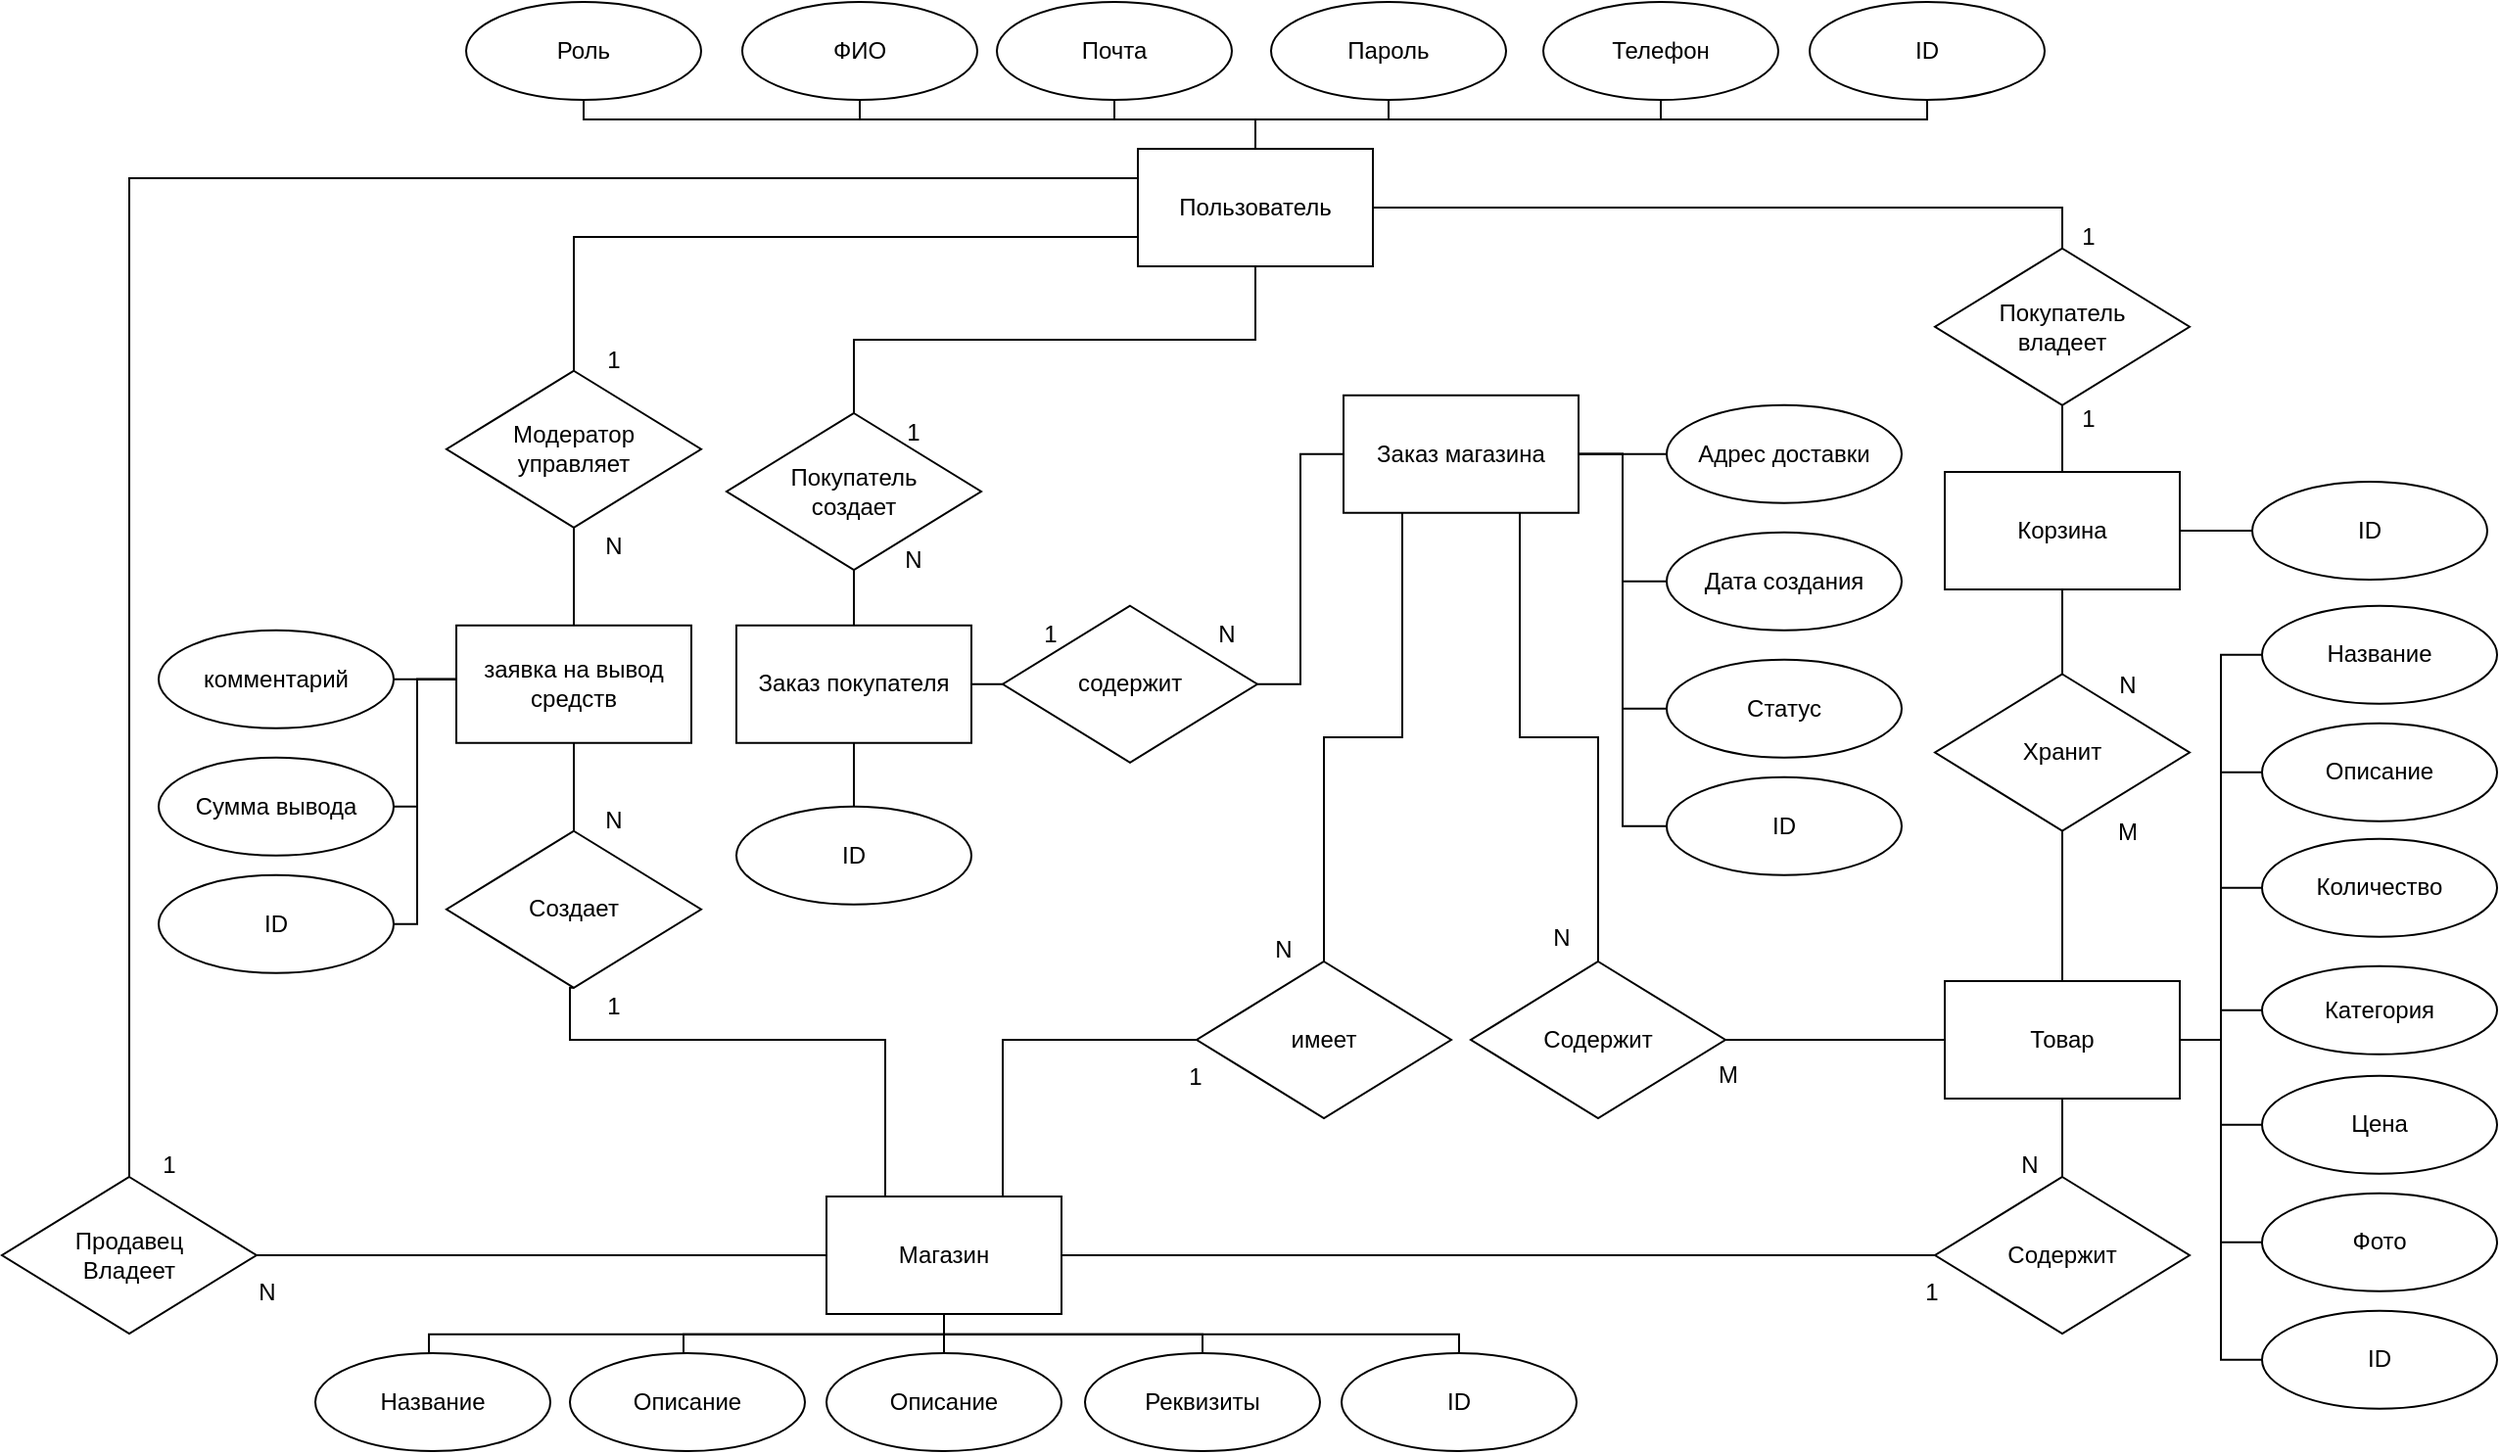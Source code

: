 <mxfile version="21.7.5" type="device">
  <diagram name="Страница — 1" id="iYHcAl4WvsATR050eCAw">
    <mxGraphModel dx="2577" dy="1082" grid="1" gridSize="10" guides="1" tooltips="1" connect="1" arrows="1" fold="1" page="1" pageScale="1" pageWidth="827" pageHeight="1169" math="0" shadow="0">
      <root>
        <mxCell id="0" />
        <mxCell id="1" parent="0" />
        <mxCell id="VWggVfXq7gGC6P6kwaOi-1" value="Пользователь" style="rounded=0;whiteSpace=wrap;html=1;" parent="1" vertex="1">
          <mxGeometry x="450" y="575" width="120" height="60" as="geometry" />
        </mxCell>
        <mxCell id="iThxgeyfWEa5RkoszLHC-22" style="edgeStyle=orthogonalEdgeStyle;rounded=0;orthogonalLoop=1;jettySize=auto;html=1;exitX=0.5;exitY=1;exitDx=0;exitDy=0;endArrow=none;endFill=0;entryX=0.5;entryY=0;entryDx=0;entryDy=0;" edge="1" parent="1" source="VWggVfXq7gGC6P6kwaOi-2" target="VWggVfXq7gGC6P6kwaOi-1">
          <mxGeometry relative="1" as="geometry">
            <mxPoint x="510.067" y="565" as="targetPoint" />
            <Array as="points">
              <mxPoint x="167" y="560" />
              <mxPoint x="510" y="560" />
            </Array>
          </mxGeometry>
        </mxCell>
        <mxCell id="VWggVfXq7gGC6P6kwaOi-2" value="Роль" style="ellipse;whiteSpace=wrap;html=1;" parent="1" vertex="1">
          <mxGeometry x="107" y="500" width="120" height="50" as="geometry" />
        </mxCell>
        <mxCell id="iThxgeyfWEa5RkoszLHC-21" style="edgeStyle=orthogonalEdgeStyle;rounded=0;orthogonalLoop=1;jettySize=auto;html=1;exitX=0.5;exitY=1;exitDx=0;exitDy=0;entryX=0.5;entryY=0;entryDx=0;entryDy=0;endArrow=none;endFill=0;" edge="1" parent="1" source="VWggVfXq7gGC6P6kwaOi-3" target="VWggVfXq7gGC6P6kwaOi-1">
          <mxGeometry relative="1" as="geometry">
            <mxPoint x="510" y="565" as="targetPoint" />
            <Array as="points">
              <mxPoint x="308" y="560" />
              <mxPoint x="510" y="560" />
            </Array>
          </mxGeometry>
        </mxCell>
        <mxCell id="VWggVfXq7gGC6P6kwaOi-3" value="ФИО" style="ellipse;whiteSpace=wrap;html=1;" parent="1" vertex="1">
          <mxGeometry x="248" y="500" width="120" height="50" as="geometry" />
        </mxCell>
        <mxCell id="iThxgeyfWEa5RkoszLHC-20" style="edgeStyle=orthogonalEdgeStyle;rounded=0;orthogonalLoop=1;jettySize=auto;html=1;exitX=0.5;exitY=1;exitDx=0;exitDy=0;entryX=0.5;entryY=0;entryDx=0;entryDy=0;endArrow=none;endFill=0;" edge="1" parent="1" source="VWggVfXq7gGC6P6kwaOi-4" target="VWggVfXq7gGC6P6kwaOi-1">
          <mxGeometry relative="1" as="geometry">
            <mxPoint x="510" y="565" as="targetPoint" />
            <Array as="points">
              <mxPoint x="438" y="560" />
              <mxPoint x="510" y="560" />
            </Array>
          </mxGeometry>
        </mxCell>
        <mxCell id="VWggVfXq7gGC6P6kwaOi-4" value="Почта" style="ellipse;whiteSpace=wrap;html=1;" parent="1" vertex="1">
          <mxGeometry x="378" y="500" width="120" height="50" as="geometry" />
        </mxCell>
        <mxCell id="iThxgeyfWEa5RkoszLHC-16" style="edgeStyle=orthogonalEdgeStyle;rounded=0;orthogonalLoop=1;jettySize=auto;html=1;exitX=0.5;exitY=1;exitDx=0;exitDy=0;entryX=0.5;entryY=0;entryDx=0;entryDy=0;endArrow=none;endFill=0;" edge="1" parent="1" source="VWggVfXq7gGC6P6kwaOi-5" target="VWggVfXq7gGC6P6kwaOi-1">
          <mxGeometry relative="1" as="geometry">
            <mxPoint x="510" y="565" as="targetPoint" />
            <Array as="points">
              <mxPoint x="578" y="560" />
              <mxPoint x="510" y="560" />
            </Array>
          </mxGeometry>
        </mxCell>
        <mxCell id="VWggVfXq7gGC6P6kwaOi-5" value="Пароль" style="ellipse;whiteSpace=wrap;html=1;" parent="1" vertex="1">
          <mxGeometry x="518" y="500" width="120" height="50" as="geometry" />
        </mxCell>
        <mxCell id="iThxgeyfWEa5RkoszLHC-17" style="edgeStyle=orthogonalEdgeStyle;rounded=0;orthogonalLoop=1;jettySize=auto;html=1;exitX=0.5;exitY=1;exitDx=0;exitDy=0;entryX=0.5;entryY=0;entryDx=0;entryDy=0;endArrow=none;endFill=0;" edge="1" parent="1" source="VWggVfXq7gGC6P6kwaOi-6">
          <mxGeometry relative="1" as="geometry">
            <mxPoint x="510" y="565" as="targetPoint" />
            <Array as="points">
              <mxPoint x="717" y="560" />
              <mxPoint x="510" y="560" />
            </Array>
          </mxGeometry>
        </mxCell>
        <mxCell id="VWggVfXq7gGC6P6kwaOi-6" value="Телефон" style="ellipse;whiteSpace=wrap;html=1;" parent="1" vertex="1">
          <mxGeometry x="657" y="500" width="120" height="50" as="geometry" />
        </mxCell>
        <mxCell id="iThxgeyfWEa5RkoszLHC-30" style="edgeStyle=orthogonalEdgeStyle;rounded=0;orthogonalLoop=1;jettySize=auto;html=1;exitX=0.5;exitY=1;exitDx=0;exitDy=0;entryX=0.5;entryY=0;entryDx=0;entryDy=0;endArrow=none;endFill=0;" edge="1" parent="1" source="VWggVfXq7gGC6P6kwaOi-1" target="69k6HYnPDSNGD1keZuiC-25">
          <mxGeometry relative="1" as="geometry">
            <mxPoint x="445" y="605" as="sourcePoint" />
          </mxGeometry>
        </mxCell>
        <mxCell id="iThxgeyfWEa5RkoszLHC-7" style="edgeStyle=orthogonalEdgeStyle;rounded=0;orthogonalLoop=1;jettySize=auto;html=1;endArrow=none;endFill=0;exitX=0;exitY=0.25;exitDx=0;exitDy=0;" edge="1" parent="1" source="VWggVfXq7gGC6P6kwaOi-1" target="VWggVfXq7gGC6P6kwaOi-18">
          <mxGeometry relative="1" as="geometry">
            <mxPoint x="-65" y="635" as="sourcePoint" />
          </mxGeometry>
        </mxCell>
        <mxCell id="iThxgeyfWEa5RkoszLHC-4" style="edgeStyle=orthogonalEdgeStyle;rounded=0;orthogonalLoop=1;jettySize=auto;html=1;entryX=0.5;entryY=0;entryDx=0;entryDy=0;endArrow=none;endFill=0;exitX=0;exitY=0.75;exitDx=0;exitDy=0;" edge="1" parent="1" source="VWggVfXq7gGC6P6kwaOi-1" target="VWggVfXq7gGC6P6kwaOi-150">
          <mxGeometry relative="1" as="geometry">
            <mxPoint x="162" y="635" as="sourcePoint" />
            <Array as="points" />
          </mxGeometry>
        </mxCell>
        <mxCell id="VWggVfXq7gGC6P6kwaOi-56" style="edgeStyle=orthogonalEdgeStyle;rounded=0;orthogonalLoop=1;jettySize=auto;html=1;exitX=1;exitY=0.5;exitDx=0;exitDy=0;entryX=0;entryY=0.5;entryDx=0;entryDy=0;endArrow=none;endFill=0;" parent="1" source="VWggVfXq7gGC6P6kwaOi-18" target="VWggVfXq7gGC6P6kwaOi-19" edge="1">
          <mxGeometry relative="1" as="geometry" />
        </mxCell>
        <mxCell id="VWggVfXq7gGC6P6kwaOi-18" value="Продавец&lt;br&gt;Владеет" style="rhombus;whiteSpace=wrap;html=1;" parent="1" vertex="1">
          <mxGeometry x="-130" y="1100" width="130" height="80" as="geometry" />
        </mxCell>
        <mxCell id="VWggVfXq7gGC6P6kwaOi-151" style="edgeStyle=orthogonalEdgeStyle;rounded=0;orthogonalLoop=1;jettySize=auto;html=1;exitX=0.25;exitY=0;exitDx=0;exitDy=0;entryX=0.5;entryY=1;entryDx=0;entryDy=0;endArrow=none;endFill=0;" parent="1" source="VWggVfXq7gGC6P6kwaOi-19" target="VWggVfXq7gGC6P6kwaOi-146" edge="1">
          <mxGeometry relative="1" as="geometry">
            <Array as="points">
              <mxPoint x="321" y="1030" />
              <mxPoint x="160" y="1030" />
              <mxPoint x="160" y="1003" />
            </Array>
          </mxGeometry>
        </mxCell>
        <mxCell id="VWggVfXq7gGC6P6kwaOi-19" value="Магазин" style="rounded=0;whiteSpace=wrap;html=1;" parent="1" vertex="1">
          <mxGeometry x="291" y="1110.0" width="120" height="60" as="geometry" />
        </mxCell>
        <mxCell id="VWggVfXq7gGC6P6kwaOi-45" style="edgeStyle=orthogonalEdgeStyle;rounded=0;orthogonalLoop=1;jettySize=auto;html=1;exitX=0.5;exitY=1;exitDx=0;exitDy=0;entryX=0.5;entryY=0;entryDx=0;entryDy=0;endArrow=none;endFill=0;" parent="1" source="VWggVfXq7gGC6P6kwaOi-20" target="VWggVfXq7gGC6P6kwaOi-21" edge="1">
          <mxGeometry relative="1" as="geometry" />
        </mxCell>
        <mxCell id="iThxgeyfWEa5RkoszLHC-34" style="edgeStyle=orthogonalEdgeStyle;rounded=0;orthogonalLoop=1;jettySize=auto;html=1;exitX=0.5;exitY=0;exitDx=0;exitDy=0;entryX=1;entryY=0.5;entryDx=0;entryDy=0;endArrow=none;endFill=0;" edge="1" parent="1" source="VWggVfXq7gGC6P6kwaOi-20" target="VWggVfXq7gGC6P6kwaOi-1">
          <mxGeometry relative="1" as="geometry" />
        </mxCell>
        <mxCell id="VWggVfXq7gGC6P6kwaOi-20" value="Покупатель&lt;br&gt;владеет" style="rhombus;whiteSpace=wrap;html=1;" parent="1" vertex="1">
          <mxGeometry x="857" y="625.88" width="130" height="80" as="geometry" />
        </mxCell>
        <mxCell id="VWggVfXq7gGC6P6kwaOi-48" style="edgeStyle=orthogonalEdgeStyle;rounded=0;orthogonalLoop=1;jettySize=auto;html=1;exitX=0.5;exitY=1;exitDx=0;exitDy=0;entryX=0.5;entryY=0;entryDx=0;entryDy=0;endArrow=none;endFill=0;" parent="1" source="VWggVfXq7gGC6P6kwaOi-21" target="VWggVfXq7gGC6P6kwaOi-24" edge="1">
          <mxGeometry relative="1" as="geometry" />
        </mxCell>
        <mxCell id="VWggVfXq7gGC6P6kwaOi-100" style="edgeStyle=orthogonalEdgeStyle;rounded=0;orthogonalLoop=1;jettySize=auto;html=1;exitX=1;exitY=0.5;exitDx=0;exitDy=0;entryX=0;entryY=0.5;entryDx=0;entryDy=0;endArrow=none;endFill=0;" parent="1" source="VWggVfXq7gGC6P6kwaOi-21" target="VWggVfXq7gGC6P6kwaOi-99" edge="1">
          <mxGeometry relative="1" as="geometry" />
        </mxCell>
        <mxCell id="VWggVfXq7gGC6P6kwaOi-21" value="Корзина" style="rounded=0;whiteSpace=wrap;html=1;" parent="1" vertex="1">
          <mxGeometry x="862" y="740" width="120" height="60" as="geometry" />
        </mxCell>
        <mxCell id="VWggVfXq7gGC6P6kwaOi-54" style="edgeStyle=orthogonalEdgeStyle;rounded=0;orthogonalLoop=1;jettySize=auto;html=1;exitX=0.5;exitY=1;exitDx=0;exitDy=0;entryX=0.5;entryY=0;entryDx=0;entryDy=0;endArrow=none;endFill=0;" parent="1" source="VWggVfXq7gGC6P6kwaOi-22" target="VWggVfXq7gGC6P6kwaOi-23" edge="1">
          <mxGeometry relative="1" as="geometry" />
        </mxCell>
        <mxCell id="VWggVfXq7gGC6P6kwaOi-91" style="edgeStyle=orthogonalEdgeStyle;rounded=0;orthogonalLoop=1;jettySize=auto;html=1;exitX=1;exitY=0.5;exitDx=0;exitDy=0;entryX=0;entryY=0.5;entryDx=0;entryDy=0;endArrow=none;endFill=0;" parent="1" source="VWggVfXq7gGC6P6kwaOi-22" target="VWggVfXq7gGC6P6kwaOi-86" edge="1">
          <mxGeometry relative="1" as="geometry" />
        </mxCell>
        <mxCell id="VWggVfXq7gGC6P6kwaOi-92" style="edgeStyle=orthogonalEdgeStyle;rounded=0;orthogonalLoop=1;jettySize=auto;html=1;exitX=1;exitY=0.5;exitDx=0;exitDy=0;entryX=0;entryY=0.5;entryDx=0;entryDy=0;endArrow=none;endFill=0;" parent="1" source="VWggVfXq7gGC6P6kwaOi-22" target="VWggVfXq7gGC6P6kwaOi-87" edge="1">
          <mxGeometry relative="1" as="geometry" />
        </mxCell>
        <mxCell id="VWggVfXq7gGC6P6kwaOi-93" style="edgeStyle=orthogonalEdgeStyle;rounded=0;orthogonalLoop=1;jettySize=auto;html=1;exitX=1;exitY=0.5;exitDx=0;exitDy=0;entryX=0;entryY=0.5;entryDx=0;entryDy=0;endArrow=none;endFill=0;" parent="1" source="VWggVfXq7gGC6P6kwaOi-22" target="VWggVfXq7gGC6P6kwaOi-88" edge="1">
          <mxGeometry relative="1" as="geometry" />
        </mxCell>
        <mxCell id="VWggVfXq7gGC6P6kwaOi-94" style="edgeStyle=orthogonalEdgeStyle;rounded=0;orthogonalLoop=1;jettySize=auto;html=1;exitX=1;exitY=0.5;exitDx=0;exitDy=0;entryX=0;entryY=0.5;entryDx=0;entryDy=0;endArrow=none;endFill=0;" parent="1" source="VWggVfXq7gGC6P6kwaOi-22" target="VWggVfXq7gGC6P6kwaOi-89" edge="1">
          <mxGeometry relative="1" as="geometry" />
        </mxCell>
        <mxCell id="VWggVfXq7gGC6P6kwaOi-95" style="edgeStyle=orthogonalEdgeStyle;rounded=0;orthogonalLoop=1;jettySize=auto;html=1;exitX=1;exitY=0.5;exitDx=0;exitDy=0;entryX=0;entryY=0.5;entryDx=0;entryDy=0;endArrow=none;endFill=0;" parent="1" source="VWggVfXq7gGC6P6kwaOi-22" target="VWggVfXq7gGC6P6kwaOi-90" edge="1">
          <mxGeometry relative="1" as="geometry" />
        </mxCell>
        <mxCell id="VWggVfXq7gGC6P6kwaOi-110" style="edgeStyle=orthogonalEdgeStyle;rounded=0;orthogonalLoop=1;jettySize=auto;html=1;exitX=1;exitY=0.5;exitDx=0;exitDy=0;entryX=0;entryY=0.5;entryDx=0;entryDy=0;endArrow=none;endFill=0;" parent="1" source="VWggVfXq7gGC6P6kwaOi-22" target="VWggVfXq7gGC6P6kwaOi-98" edge="1">
          <mxGeometry relative="1" as="geometry" />
        </mxCell>
        <mxCell id="VWggVfXq7gGC6P6kwaOi-22" value="Товар" style="rounded=0;whiteSpace=wrap;html=1;" parent="1" vertex="1">
          <mxGeometry x="862" y="1000.0" width="120" height="60" as="geometry" />
        </mxCell>
        <mxCell id="VWggVfXq7gGC6P6kwaOi-55" style="edgeStyle=orthogonalEdgeStyle;rounded=0;orthogonalLoop=1;jettySize=auto;html=1;exitX=0;exitY=0.5;exitDx=0;exitDy=0;entryX=1;entryY=0.5;entryDx=0;entryDy=0;endArrow=none;endFill=0;" parent="1" source="VWggVfXq7gGC6P6kwaOi-23" target="VWggVfXq7gGC6P6kwaOi-19" edge="1">
          <mxGeometry relative="1" as="geometry" />
        </mxCell>
        <mxCell id="VWggVfXq7gGC6P6kwaOi-23" value="Содержит" style="rhombus;whiteSpace=wrap;html=1;" parent="1" vertex="1">
          <mxGeometry x="857" y="1100.0" width="130" height="80" as="geometry" />
        </mxCell>
        <mxCell id="iThxgeyfWEa5RkoszLHC-35" style="edgeStyle=orthogonalEdgeStyle;rounded=0;orthogonalLoop=1;jettySize=auto;html=1;exitX=0.5;exitY=1;exitDx=0;exitDy=0;entryX=0.5;entryY=0;entryDx=0;entryDy=0;endArrow=none;endFill=0;" edge="1" parent="1" source="VWggVfXq7gGC6P6kwaOi-24" target="VWggVfXq7gGC6P6kwaOi-22">
          <mxGeometry relative="1" as="geometry" />
        </mxCell>
        <mxCell id="VWggVfXq7gGC6P6kwaOi-24" value="Хранит" style="rhombus;whiteSpace=wrap;html=1;" parent="1" vertex="1">
          <mxGeometry x="857" y="843.26" width="130" height="80" as="geometry" />
        </mxCell>
        <mxCell id="VWggVfXq7gGC6P6kwaOi-49" style="edgeStyle=orthogonalEdgeStyle;rounded=0;orthogonalLoop=1;jettySize=auto;html=1;exitX=0.75;exitY=1;exitDx=0;exitDy=0;entryX=0.5;entryY=0;entryDx=0;entryDy=0;endArrow=none;endFill=0;" parent="1" source="VWggVfXq7gGC6P6kwaOi-25" target="VWggVfXq7gGC6P6kwaOi-29" edge="1">
          <mxGeometry relative="1" as="geometry" />
        </mxCell>
        <mxCell id="VWggVfXq7gGC6P6kwaOi-117" style="edgeStyle=orthogonalEdgeStyle;rounded=0;orthogonalLoop=1;jettySize=auto;html=1;exitX=1;exitY=0.5;exitDx=0;exitDy=0;entryX=0;entryY=0.5;entryDx=0;entryDy=0;endArrow=none;endFill=0;" parent="1" source="VWggVfXq7gGC6P6kwaOi-25" target="VWggVfXq7gGC6P6kwaOi-101" edge="1">
          <mxGeometry relative="1" as="geometry" />
        </mxCell>
        <mxCell id="VWggVfXq7gGC6P6kwaOi-119" style="edgeStyle=orthogonalEdgeStyle;rounded=0;orthogonalLoop=1;jettySize=auto;html=1;exitX=1;exitY=0.5;exitDx=0;exitDy=0;entryX=0;entryY=0.5;entryDx=0;entryDy=0;endArrow=none;endFill=0;" parent="1" source="VWggVfXq7gGC6P6kwaOi-25" target="VWggVfXq7gGC6P6kwaOi-102" edge="1">
          <mxGeometry relative="1" as="geometry" />
        </mxCell>
        <mxCell id="VWggVfXq7gGC6P6kwaOi-120" style="edgeStyle=orthogonalEdgeStyle;rounded=0;orthogonalLoop=1;jettySize=auto;html=1;exitX=1;exitY=0.5;exitDx=0;exitDy=0;entryX=0;entryY=0.5;entryDx=0;entryDy=0;endArrow=none;endFill=0;" parent="1" source="VWggVfXq7gGC6P6kwaOi-25" target="VWggVfXq7gGC6P6kwaOi-103" edge="1">
          <mxGeometry relative="1" as="geometry" />
        </mxCell>
        <mxCell id="VWggVfXq7gGC6P6kwaOi-121" style="edgeStyle=orthogonalEdgeStyle;rounded=0;orthogonalLoop=1;jettySize=auto;html=1;exitX=1;exitY=0.5;exitDx=0;exitDy=0;entryX=0;entryY=0.5;entryDx=0;entryDy=0;endArrow=none;endFill=0;" parent="1" source="VWggVfXq7gGC6P6kwaOi-25" target="VWggVfXq7gGC6P6kwaOi-107" edge="1">
          <mxGeometry relative="1" as="geometry" />
        </mxCell>
        <mxCell id="VWggVfXq7gGC6P6kwaOi-25" value="Заказ магазина" style="rounded=0;whiteSpace=wrap;html=1;" parent="1" vertex="1">
          <mxGeometry x="555" y="700.88" width="120" height="60" as="geometry" />
        </mxCell>
        <mxCell id="VWggVfXq7gGC6P6kwaOi-142" style="edgeStyle=orthogonalEdgeStyle;rounded=0;orthogonalLoop=1;jettySize=auto;html=1;exitX=1;exitY=0.5;exitDx=0;exitDy=0;entryX=0;entryY=0.5;entryDx=0;entryDy=0;endArrow=none;endFill=0;" parent="1" source="VWggVfXq7gGC6P6kwaOi-29" target="VWggVfXq7gGC6P6kwaOi-22" edge="1">
          <mxGeometry relative="1" as="geometry" />
        </mxCell>
        <mxCell id="VWggVfXq7gGC6P6kwaOi-29" value="Содержит" style="rhombus;whiteSpace=wrap;html=1;" parent="1" vertex="1">
          <mxGeometry x="620" y="990.0" width="130" height="80" as="geometry" />
        </mxCell>
        <mxCell id="69k6HYnPDSNGD1keZuiC-32" style="edgeStyle=orthogonalEdgeStyle;rounded=0;orthogonalLoop=1;jettySize=auto;html=1;exitX=0.5;exitY=0;exitDx=0;exitDy=0;entryX=0.25;entryY=1;entryDx=0;entryDy=0;endArrow=none;endFill=0;" parent="1" source="VWggVfXq7gGC6P6kwaOi-65" target="VWggVfXq7gGC6P6kwaOi-25" edge="1">
          <mxGeometry relative="1" as="geometry" />
        </mxCell>
        <mxCell id="iThxgeyfWEa5RkoszLHC-29" style="edgeStyle=orthogonalEdgeStyle;rounded=0;orthogonalLoop=1;jettySize=auto;html=1;exitX=0;exitY=0.5;exitDx=0;exitDy=0;entryX=0.75;entryY=0;entryDx=0;entryDy=0;endArrow=none;endFill=0;" edge="1" parent="1" source="VWggVfXq7gGC6P6kwaOi-65" target="VWggVfXq7gGC6P6kwaOi-19">
          <mxGeometry relative="1" as="geometry">
            <Array as="points">
              <mxPoint x="480" y="1030" />
              <mxPoint x="381" y="1030" />
            </Array>
          </mxGeometry>
        </mxCell>
        <mxCell id="VWggVfXq7gGC6P6kwaOi-65" value="имеет" style="rhombus;whiteSpace=wrap;html=1;" parent="1" vertex="1">
          <mxGeometry x="480" y="990.0" width="130" height="80" as="geometry" />
        </mxCell>
        <mxCell id="VWggVfXq7gGC6P6kwaOi-86" value="Название" style="ellipse;whiteSpace=wrap;html=1;" parent="1" vertex="1">
          <mxGeometry x="1024" y="808.38" width="120" height="50" as="geometry" />
        </mxCell>
        <mxCell id="VWggVfXq7gGC6P6kwaOi-87" value="Описание" style="ellipse;whiteSpace=wrap;html=1;" parent="1" vertex="1">
          <mxGeometry x="1024" y="868.38" width="120" height="50" as="geometry" />
        </mxCell>
        <mxCell id="VWggVfXq7gGC6P6kwaOi-88" value="Количество" style="ellipse;whiteSpace=wrap;html=1;" parent="1" vertex="1">
          <mxGeometry x="1024" y="927.38" width="120" height="50" as="geometry" />
        </mxCell>
        <mxCell id="VWggVfXq7gGC6P6kwaOi-89" value="Цена" style="ellipse;whiteSpace=wrap;html=1;" parent="1" vertex="1">
          <mxGeometry x="1024" y="1048.38" width="120" height="50" as="geometry" />
        </mxCell>
        <mxCell id="VWggVfXq7gGC6P6kwaOi-90" value="Фото" style="ellipse;whiteSpace=wrap;html=1;" parent="1" vertex="1">
          <mxGeometry x="1024" y="1108.38" width="120" height="50" as="geometry" />
        </mxCell>
        <mxCell id="VWggVfXq7gGC6P6kwaOi-98" value="ID" style="ellipse;whiteSpace=wrap;html=1;" parent="1" vertex="1">
          <mxGeometry x="1024" y="1168.38" width="120" height="50" as="geometry" />
        </mxCell>
        <mxCell id="VWggVfXq7gGC6P6kwaOi-99" value="ID" style="ellipse;whiteSpace=wrap;html=1;" parent="1" vertex="1">
          <mxGeometry x="1019" y="745" width="120" height="50" as="geometry" />
        </mxCell>
        <mxCell id="VWggVfXq7gGC6P6kwaOi-101" value="Адрес доставки" style="ellipse;whiteSpace=wrap;html=1;" parent="1" vertex="1">
          <mxGeometry x="720" y="705.88" width="120" height="50" as="geometry" />
        </mxCell>
        <mxCell id="VWggVfXq7gGC6P6kwaOi-102" value="Дата создания" style="ellipse;whiteSpace=wrap;html=1;" parent="1" vertex="1">
          <mxGeometry x="720" y="770.88" width="120" height="50" as="geometry" />
        </mxCell>
        <mxCell id="VWggVfXq7gGC6P6kwaOi-103" value="Статус" style="ellipse;whiteSpace=wrap;html=1;" parent="1" vertex="1">
          <mxGeometry x="720" y="835.88" width="120" height="50" as="geometry" />
        </mxCell>
        <mxCell id="VWggVfXq7gGC6P6kwaOi-107" value="ID" style="ellipse;whiteSpace=wrap;html=1;" parent="1" vertex="1">
          <mxGeometry x="720" y="895.88" width="120" height="50" as="geometry" />
        </mxCell>
        <mxCell id="iThxgeyfWEa5RkoszLHC-26" style="edgeStyle=orthogonalEdgeStyle;rounded=0;orthogonalLoop=1;jettySize=auto;html=1;exitX=0.5;exitY=0;exitDx=0;exitDy=0;entryX=0.5;entryY=1;entryDx=0;entryDy=0;endArrow=none;endFill=0;" edge="1" parent="1" source="VWggVfXq7gGC6P6kwaOi-108" target="VWggVfXq7gGC6P6kwaOi-19">
          <mxGeometry relative="1" as="geometry" />
        </mxCell>
        <mxCell id="VWggVfXq7gGC6P6kwaOi-108" value="Описание" style="ellipse;whiteSpace=wrap;html=1;" parent="1" vertex="1">
          <mxGeometry x="291" y="1190.0" width="120" height="50" as="geometry" />
        </mxCell>
        <mxCell id="iThxgeyfWEa5RkoszLHC-28" style="edgeStyle=orthogonalEdgeStyle;rounded=0;orthogonalLoop=1;jettySize=auto;html=1;exitX=0.5;exitY=0;exitDx=0;exitDy=0;entryX=0.5;entryY=1;entryDx=0;entryDy=0;endArrow=none;endFill=0;" edge="1" parent="1" source="VWggVfXq7gGC6P6kwaOi-112" target="VWggVfXq7gGC6P6kwaOi-19">
          <mxGeometry relative="1" as="geometry">
            <mxPoint x="550" y="1170.37" as="targetPoint" />
            <Array as="points">
              <mxPoint x="614" y="1180.37" />
              <mxPoint x="351" y="1180.37" />
            </Array>
          </mxGeometry>
        </mxCell>
        <mxCell id="VWggVfXq7gGC6P6kwaOi-112" value="ID" style="ellipse;whiteSpace=wrap;html=1;" parent="1" vertex="1">
          <mxGeometry x="554" y="1190.0" width="120" height="50" as="geometry" />
        </mxCell>
        <mxCell id="iThxgeyfWEa5RkoszLHC-15" style="edgeStyle=orthogonalEdgeStyle;rounded=0;orthogonalLoop=1;jettySize=auto;html=1;entryX=1;entryY=0.5;entryDx=0;entryDy=0;endArrow=none;endFill=0;" edge="1" parent="1" source="VWggVfXq7gGC6P6kwaOi-122" target="VWggVfXq7gGC6P6kwaOi-22">
          <mxGeometry relative="1" as="geometry" />
        </mxCell>
        <mxCell id="VWggVfXq7gGC6P6kwaOi-122" value="Категория" style="ellipse;whiteSpace=wrap;html=1;" parent="1" vertex="1">
          <mxGeometry x="1024" y="992.38" width="120" height="45" as="geometry" />
        </mxCell>
        <mxCell id="VWggVfXq7gGC6P6kwaOi-144" value="заявка на вывод средств" style="rounded=0;whiteSpace=wrap;html=1;" parent="1" vertex="1">
          <mxGeometry x="102" y="818.38" width="120" height="60" as="geometry" />
        </mxCell>
        <mxCell id="VWggVfXq7gGC6P6kwaOi-152" style="edgeStyle=orthogonalEdgeStyle;rounded=0;orthogonalLoop=1;jettySize=auto;html=1;exitX=0.5;exitY=0;exitDx=0;exitDy=0;entryX=0.5;entryY=1;entryDx=0;entryDy=0;endArrow=none;endFill=0;" parent="1" source="VWggVfXq7gGC6P6kwaOi-146" target="VWggVfXq7gGC6P6kwaOi-144" edge="1">
          <mxGeometry relative="1" as="geometry" />
        </mxCell>
        <mxCell id="VWggVfXq7gGC6P6kwaOi-146" value="Создает" style="rhombus;whiteSpace=wrap;html=1;" parent="1" vertex="1">
          <mxGeometry x="97" y="923.38" width="130" height="80" as="geometry" />
        </mxCell>
        <mxCell id="VWggVfXq7gGC6P6kwaOi-153" style="edgeStyle=orthogonalEdgeStyle;rounded=0;orthogonalLoop=1;jettySize=auto;html=1;exitX=1;exitY=0.5;exitDx=0;exitDy=0;entryX=0;entryY=0.5;entryDx=0;entryDy=0;endArrow=none;endFill=0;" parent="1" source="VWggVfXq7gGC6P6kwaOi-147" edge="1">
          <mxGeometry relative="1" as="geometry">
            <mxPoint x="102" y="845.88" as="targetPoint" />
          </mxGeometry>
        </mxCell>
        <mxCell id="VWggVfXq7gGC6P6kwaOi-147" value="комментарий" style="ellipse;whiteSpace=wrap;html=1;" parent="1" vertex="1">
          <mxGeometry x="-50" y="820.88" width="120" height="50" as="geometry" />
        </mxCell>
        <mxCell id="VWggVfXq7gGC6P6kwaOi-154" style="edgeStyle=orthogonalEdgeStyle;rounded=0;orthogonalLoop=1;jettySize=auto;html=1;exitX=1;exitY=0.5;exitDx=0;exitDy=0;entryX=0;entryY=0.5;entryDx=0;entryDy=0;endArrow=none;endFill=0;" parent="1" source="VWggVfXq7gGC6P6kwaOi-148" edge="1">
          <mxGeometry relative="1" as="geometry">
            <mxPoint x="102" y="845.88" as="targetPoint" />
            <Array as="points">
              <mxPoint x="82" y="910.5" />
              <mxPoint x="82" y="845.5" />
            </Array>
          </mxGeometry>
        </mxCell>
        <mxCell id="VWggVfXq7gGC6P6kwaOi-148" value="Сумма вывода" style="ellipse;whiteSpace=wrap;html=1;" parent="1" vertex="1">
          <mxGeometry x="-50" y="885.88" width="120" height="50" as="geometry" />
        </mxCell>
        <mxCell id="VWggVfXq7gGC6P6kwaOi-156" style="edgeStyle=orthogonalEdgeStyle;rounded=0;orthogonalLoop=1;jettySize=auto;html=1;exitX=1;exitY=0.5;exitDx=0;exitDy=0;entryX=0;entryY=0.5;entryDx=0;entryDy=0;endArrow=none;endFill=0;" parent="1" source="VWggVfXq7gGC6P6kwaOi-149" edge="1">
          <mxGeometry relative="1" as="geometry">
            <mxPoint x="102" y="845.88" as="targetPoint" />
            <Array as="points">
              <mxPoint x="82" y="970.5" />
              <mxPoint x="82" y="845.5" />
            </Array>
          </mxGeometry>
        </mxCell>
        <mxCell id="VWggVfXq7gGC6P6kwaOi-149" value="ID" style="ellipse;whiteSpace=wrap;html=1;" parent="1" vertex="1">
          <mxGeometry x="-50" y="945.88" width="120" height="50" as="geometry" />
        </mxCell>
        <mxCell id="VWggVfXq7gGC6P6kwaOi-158" style="edgeStyle=orthogonalEdgeStyle;rounded=0;orthogonalLoop=1;jettySize=auto;html=1;exitX=0.5;exitY=1;exitDx=0;exitDy=0;entryX=0.5;entryY=0;entryDx=0;entryDy=0;endArrow=none;endFill=0;" parent="1" source="VWggVfXq7gGC6P6kwaOi-150" target="VWggVfXq7gGC6P6kwaOi-144" edge="1">
          <mxGeometry relative="1" as="geometry" />
        </mxCell>
        <mxCell id="VWggVfXq7gGC6P6kwaOi-150" value="Модератор&lt;br&gt;управляет" style="rhombus;whiteSpace=wrap;html=1;" parent="1" vertex="1">
          <mxGeometry x="97" y="688.38" width="130" height="80" as="geometry" />
        </mxCell>
        <mxCell id="VWggVfXq7gGC6P6kwaOi-163" value="1" style="text;html=1;align=center;verticalAlign=middle;resizable=0;points=[];autosize=1;strokeColor=none;fillColor=none;" parent="1" vertex="1">
          <mxGeometry x="920" y="698.38" width="30" height="30" as="geometry" />
        </mxCell>
        <mxCell id="VWggVfXq7gGC6P6kwaOi-166" value="N" style="text;html=1;align=center;verticalAlign=middle;resizable=0;points=[];autosize=1;strokeColor=none;fillColor=none;" parent="1" vertex="1">
          <mxGeometry x="940" y="834.26" width="30" height="30" as="geometry" />
        </mxCell>
        <mxCell id="VWggVfXq7gGC6P6kwaOi-167" value="M" style="text;html=1;align=center;verticalAlign=middle;resizable=0;points=[];autosize=1;strokeColor=none;fillColor=none;" parent="1" vertex="1">
          <mxGeometry x="940" y="909.26" width="30" height="30" as="geometry" />
        </mxCell>
        <mxCell id="VWggVfXq7gGC6P6kwaOi-170" value="N" style="text;html=1;align=center;verticalAlign=middle;resizable=0;points=[];autosize=1;strokeColor=none;fillColor=none;" parent="1" vertex="1">
          <mxGeometry x="509" y="969" width="30" height="30" as="geometry" />
        </mxCell>
        <mxCell id="VWggVfXq7gGC6P6kwaOi-171" value="1" style="text;html=1;align=center;verticalAlign=middle;resizable=0;points=[];autosize=1;strokeColor=none;fillColor=none;" parent="1" vertex="1">
          <mxGeometry x="464" y="1034.0" width="30" height="30" as="geometry" />
        </mxCell>
        <mxCell id="VWggVfXq7gGC6P6kwaOi-172" value="N" style="text;html=1;align=center;verticalAlign=middle;resizable=0;points=[];autosize=1;strokeColor=none;fillColor=none;" parent="1" vertex="1">
          <mxGeometry x="167" y="903.38" width="30" height="30" as="geometry" />
        </mxCell>
        <mxCell id="VWggVfXq7gGC6P6kwaOi-173" value="1" style="text;html=1;align=center;verticalAlign=middle;resizable=0;points=[];autosize=1;strokeColor=none;fillColor=none;" parent="1" vertex="1">
          <mxGeometry x="167" y="998.38" width="30" height="30" as="geometry" />
        </mxCell>
        <mxCell id="VWggVfXq7gGC6P6kwaOi-174" value="1" style="text;html=1;align=center;verticalAlign=middle;resizable=0;points=[];autosize=1;strokeColor=none;fillColor=none;" parent="1" vertex="1">
          <mxGeometry x="167" y="668.38" width="30" height="30" as="geometry" />
        </mxCell>
        <mxCell id="VWggVfXq7gGC6P6kwaOi-175" value="N" style="text;html=1;align=center;verticalAlign=middle;resizable=0;points=[];autosize=1;strokeColor=none;fillColor=none;" parent="1" vertex="1">
          <mxGeometry x="167" y="763.38" width="30" height="30" as="geometry" />
        </mxCell>
        <mxCell id="VWggVfXq7gGC6P6kwaOi-176" value="N" style="text;html=1;align=center;verticalAlign=middle;resizable=0;points=[];autosize=1;strokeColor=none;fillColor=none;" parent="1" vertex="1">
          <mxGeometry x="890" y="1078.75" width="30" height="30" as="geometry" />
        </mxCell>
        <mxCell id="VWggVfXq7gGC6P6kwaOi-177" value="1" style="text;html=1;align=center;verticalAlign=middle;resizable=0;points=[];autosize=1;strokeColor=none;fillColor=none;" parent="1" vertex="1">
          <mxGeometry x="840" y="1143.75" width="30" height="30" as="geometry" />
        </mxCell>
        <mxCell id="VWggVfXq7gGC6P6kwaOi-178" value="M" style="text;html=1;align=center;verticalAlign=middle;resizable=0;points=[];autosize=1;strokeColor=none;fillColor=none;" parent="1" vertex="1">
          <mxGeometry x="736" y="1033.38" width="30" height="30" as="geometry" />
        </mxCell>
        <mxCell id="VWggVfXq7gGC6P6kwaOi-179" value="N" style="text;html=1;align=center;verticalAlign=middle;resizable=0;points=[];autosize=1;strokeColor=none;fillColor=none;" parent="1" vertex="1">
          <mxGeometry x="651" y="963.38" width="30" height="30" as="geometry" />
        </mxCell>
        <mxCell id="VWggVfXq7gGC6P6kwaOi-180" value="1" style="text;html=1;align=center;verticalAlign=middle;resizable=0;points=[];autosize=1;strokeColor=none;fillColor=none;" parent="1" vertex="1">
          <mxGeometry x="-60" y="1078.75" width="30" height="30" as="geometry" />
        </mxCell>
        <mxCell id="VWggVfXq7gGC6P6kwaOi-181" value="N" style="text;html=1;align=center;verticalAlign=middle;resizable=0;points=[];autosize=1;strokeColor=none;fillColor=none;" parent="1" vertex="1">
          <mxGeometry x="-10" y="1143.75" width="30" height="30" as="geometry" />
        </mxCell>
        <mxCell id="69k6HYnPDSNGD1keZuiC-15" style="edgeStyle=orthogonalEdgeStyle;rounded=0;orthogonalLoop=1;jettySize=auto;html=1;exitX=1;exitY=0.5;exitDx=0;exitDy=0;entryX=0;entryY=0.5;entryDx=0;entryDy=0;endArrow=none;endFill=0;" parent="1" source="69k6HYnPDSNGD1keZuiC-13" target="VWggVfXq7gGC6P6kwaOi-25" edge="1">
          <mxGeometry relative="1" as="geometry" />
        </mxCell>
        <mxCell id="69k6HYnPDSNGD1keZuiC-26" style="edgeStyle=orthogonalEdgeStyle;rounded=0;orthogonalLoop=1;jettySize=auto;html=1;exitX=0;exitY=0.5;exitDx=0;exitDy=0;entryX=1;entryY=0.5;entryDx=0;entryDy=0;endArrow=none;endFill=0;" parent="1" source="69k6HYnPDSNGD1keZuiC-13" target="69k6HYnPDSNGD1keZuiC-14" edge="1">
          <mxGeometry relative="1" as="geometry" />
        </mxCell>
        <mxCell id="69k6HYnPDSNGD1keZuiC-13" value="содержит" style="rhombus;whiteSpace=wrap;html=1;" parent="1" vertex="1">
          <mxGeometry x="381" y="808.38" width="130" height="80" as="geometry" />
        </mxCell>
        <mxCell id="69k6HYnPDSNGD1keZuiC-35" style="edgeStyle=orthogonalEdgeStyle;rounded=0;orthogonalLoop=1;jettySize=auto;html=1;exitX=0.5;exitY=1;exitDx=0;exitDy=0;entryX=0.5;entryY=0;entryDx=0;entryDy=0;endArrow=none;endFill=0;" parent="1" source="69k6HYnPDSNGD1keZuiC-14" target="69k6HYnPDSNGD1keZuiC-34" edge="1">
          <mxGeometry relative="1" as="geometry" />
        </mxCell>
        <mxCell id="69k6HYnPDSNGD1keZuiC-14" value="Заказ покупателя" style="rounded=0;whiteSpace=wrap;html=1;" parent="1" vertex="1">
          <mxGeometry x="245" y="818.38" width="120" height="60" as="geometry" />
        </mxCell>
        <mxCell id="69k6HYnPDSNGD1keZuiC-33" style="edgeStyle=orthogonalEdgeStyle;rounded=0;orthogonalLoop=1;jettySize=auto;html=1;exitX=0.5;exitY=1;exitDx=0;exitDy=0;entryX=0.5;entryY=0;entryDx=0;entryDy=0;endArrow=none;endFill=0;" parent="1" source="69k6HYnPDSNGD1keZuiC-25" target="69k6HYnPDSNGD1keZuiC-14" edge="1">
          <mxGeometry relative="1" as="geometry" />
        </mxCell>
        <mxCell id="69k6HYnPDSNGD1keZuiC-25" value="Покупатель&lt;br&gt;создает" style="rhombus;whiteSpace=wrap;html=1;" parent="1" vertex="1">
          <mxGeometry x="240" y="710" width="130" height="80" as="geometry" />
        </mxCell>
        <mxCell id="69k6HYnPDSNGD1keZuiC-34" value="ID" style="ellipse;whiteSpace=wrap;html=1;" parent="1" vertex="1">
          <mxGeometry x="245" y="910.88" width="120" height="50" as="geometry" />
        </mxCell>
        <mxCell id="69k6HYnPDSNGD1keZuiC-36" value="1" style="text;html=1;align=center;verticalAlign=middle;resizable=0;points=[];autosize=1;strokeColor=none;fillColor=none;" parent="1" vertex="1">
          <mxGeometry x="390" y="808.38" width="30" height="30" as="geometry" />
        </mxCell>
        <mxCell id="69k6HYnPDSNGD1keZuiC-37" value="N" style="text;html=1;align=center;verticalAlign=middle;resizable=0;points=[];autosize=1;strokeColor=none;fillColor=none;" parent="1" vertex="1">
          <mxGeometry x="480" y="808.38" width="30" height="30" as="geometry" />
        </mxCell>
        <mxCell id="69k6HYnPDSNGD1keZuiC-38" value="1" style="text;html=1;align=center;verticalAlign=middle;resizable=0;points=[];autosize=1;strokeColor=none;fillColor=none;" parent="1" vertex="1">
          <mxGeometry x="920" y="605" width="30" height="30" as="geometry" />
        </mxCell>
        <mxCell id="69k6HYnPDSNGD1keZuiC-39" value="1" style="text;html=1;align=center;verticalAlign=middle;resizable=0;points=[];autosize=1;strokeColor=none;fillColor=none;" parent="1" vertex="1">
          <mxGeometry x="320" y="705.0" width="30" height="30" as="geometry" />
        </mxCell>
        <mxCell id="69k6HYnPDSNGD1keZuiC-40" value="N" style="text;html=1;align=center;verticalAlign=middle;resizable=0;points=[];autosize=1;strokeColor=none;fillColor=none;" parent="1" vertex="1">
          <mxGeometry x="320" y="770" width="30" height="30" as="geometry" />
        </mxCell>
        <mxCell id="iThxgeyfWEa5RkoszLHC-18" style="edgeStyle=orthogonalEdgeStyle;rounded=0;orthogonalLoop=1;jettySize=auto;html=1;exitX=0.5;exitY=1;exitDx=0;exitDy=0;entryX=0.5;entryY=0;entryDx=0;entryDy=0;endArrow=none;endFill=0;" edge="1" parent="1" source="iThxgeyfWEa5RkoszLHC-1" target="VWggVfXq7gGC6P6kwaOi-1">
          <mxGeometry relative="1" as="geometry">
            <mxPoint x="510" y="565" as="targetPoint" />
            <Array as="points">
              <mxPoint x="853" y="560" />
              <mxPoint x="510" y="560" />
            </Array>
          </mxGeometry>
        </mxCell>
        <mxCell id="iThxgeyfWEa5RkoszLHC-1" value="ID" style="ellipse;whiteSpace=wrap;html=1;" vertex="1" parent="1">
          <mxGeometry x="793" y="500" width="120" height="50" as="geometry" />
        </mxCell>
        <mxCell id="iThxgeyfWEa5RkoszLHC-24" style="edgeStyle=orthogonalEdgeStyle;rounded=0;orthogonalLoop=1;jettySize=auto;html=1;exitX=0.5;exitY=0;exitDx=0;exitDy=0;entryX=0.5;entryY=1;entryDx=0;entryDy=0;endArrow=none;endFill=0;" edge="1" parent="1" source="iThxgeyfWEa5RkoszLHC-8" target="VWggVfXq7gGC6P6kwaOi-19">
          <mxGeometry relative="1" as="geometry">
            <Array as="points">
              <mxPoint x="88" y="1180.37" />
              <mxPoint x="351" y="1180.37" />
            </Array>
          </mxGeometry>
        </mxCell>
        <mxCell id="iThxgeyfWEa5RkoszLHC-8" value="Название" style="ellipse;whiteSpace=wrap;html=1;" vertex="1" parent="1">
          <mxGeometry x="30" y="1190.0" width="120" height="50" as="geometry" />
        </mxCell>
        <mxCell id="iThxgeyfWEa5RkoszLHC-25" style="edgeStyle=orthogonalEdgeStyle;rounded=0;orthogonalLoop=1;jettySize=auto;html=1;exitX=0.5;exitY=0;exitDx=0;exitDy=0;entryX=0.5;entryY=1;entryDx=0;entryDy=0;endArrow=none;endFill=0;" edge="1" parent="1" source="iThxgeyfWEa5RkoszLHC-9" target="VWggVfXq7gGC6P6kwaOi-19">
          <mxGeometry relative="1" as="geometry">
            <mxPoint x="270" y="1180.37" as="targetPoint" />
            <Array as="points">
              <mxPoint x="218" y="1180.37" />
              <mxPoint x="351" y="1180.37" />
            </Array>
          </mxGeometry>
        </mxCell>
        <mxCell id="iThxgeyfWEa5RkoszLHC-9" value="Описание" style="ellipse;whiteSpace=wrap;html=1;" vertex="1" parent="1">
          <mxGeometry x="160" y="1190.0" width="120" height="50" as="geometry" />
        </mxCell>
        <mxCell id="iThxgeyfWEa5RkoszLHC-27" style="edgeStyle=orthogonalEdgeStyle;rounded=0;orthogonalLoop=1;jettySize=auto;html=1;exitX=0.5;exitY=0;exitDx=0;exitDy=0;entryX=0.5;entryY=1;entryDx=0;entryDy=0;endArrow=none;endFill=0;" edge="1" parent="1" source="VWggVfXq7gGC6P6kwaOi-109" target="VWggVfXq7gGC6P6kwaOi-19">
          <mxGeometry relative="1" as="geometry">
            <Array as="points">
              <mxPoint x="483" y="1180.37" />
              <mxPoint x="351" y="1180.37" />
            </Array>
          </mxGeometry>
        </mxCell>
        <mxCell id="VWggVfXq7gGC6P6kwaOi-109" value="Реквизиты" style="ellipse;whiteSpace=wrap;html=1;" parent="1" vertex="1">
          <mxGeometry x="423" y="1190.0" width="120" height="50" as="geometry" />
        </mxCell>
      </root>
    </mxGraphModel>
  </diagram>
</mxfile>
